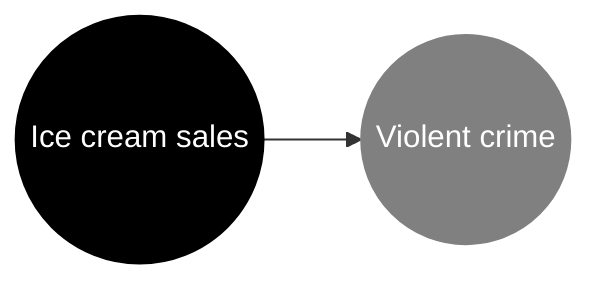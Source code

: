 graph LR
  A((Ice cream sales)):::black-->B((Violent crime)):::grey
  classDef black fill:#000, color:white, stroke:black
  classDef grey fill:#808080, color:white, stroke:#808080